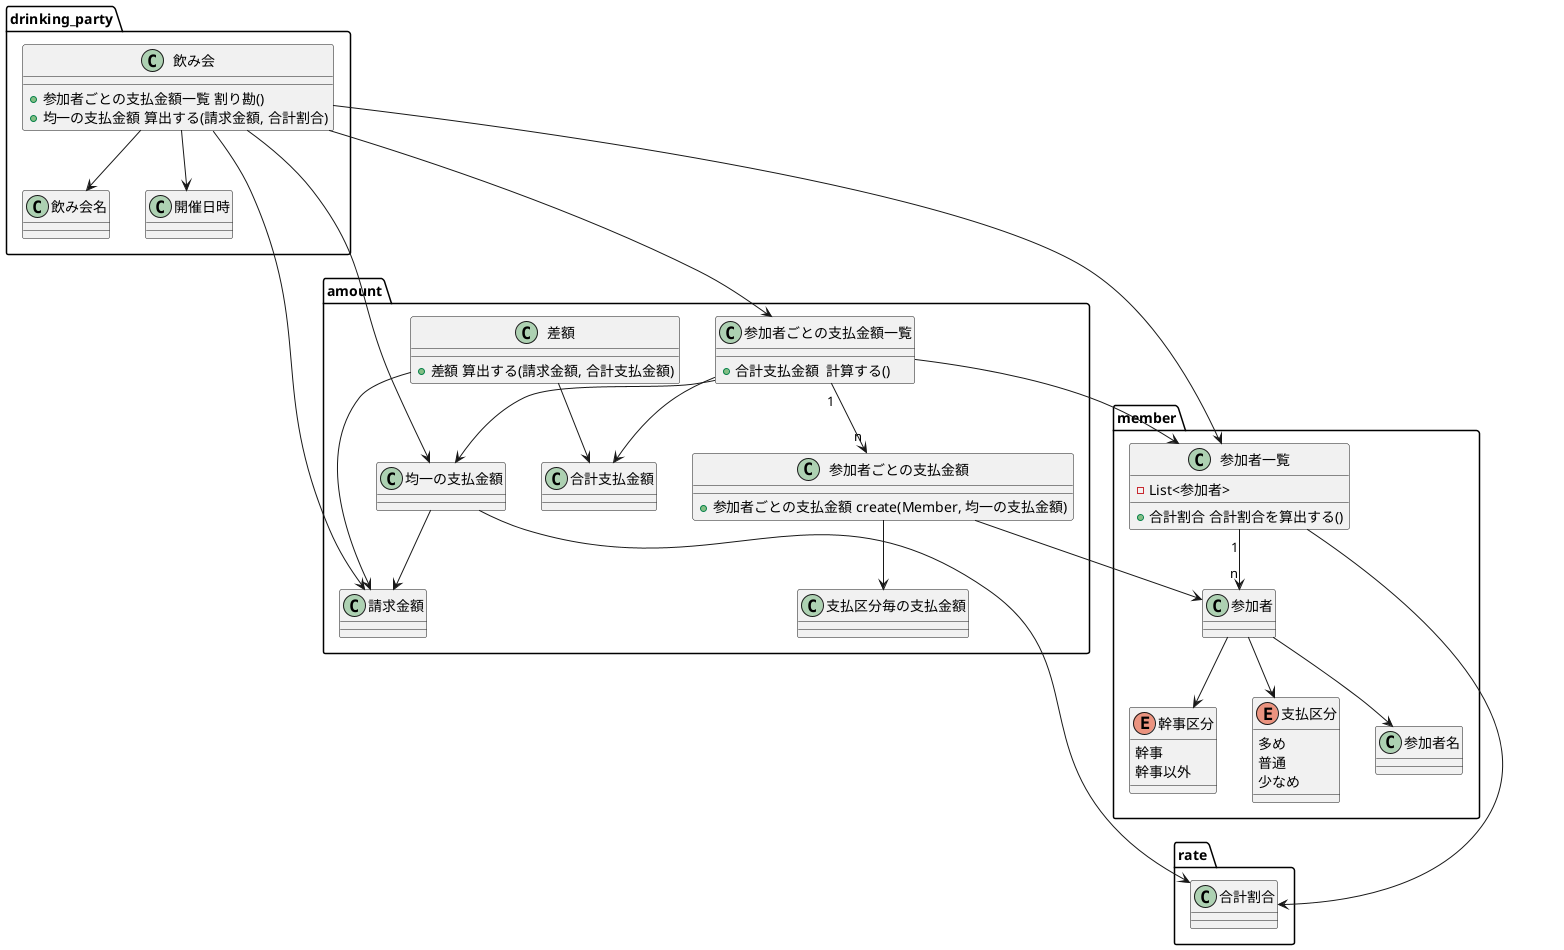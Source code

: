 @startuml

package drinking_party {
    class 飲み会 {
        + 参加者ごとの支払金額一覧 割り勘()
        + 均一の支払金額 算出する(請求金額, 合計割合)
    }
    class 飲み会名 {
    }
    class 開催日時 {
    }

    飲み会 --> 飲み会名
    飲み会 --> 開催日時
}

package member {
    class 参加者一覧 {
        - List<参加者>
        + 合計割合 合計割合を算出する()
    }
    class 参加者名 {
    }
    enum 幹事区分 {
        幹事
        幹事以外
    }
    enum 支払区分 {
        多め
        普通
        少なめ
    }

    参加者一覧 "1" --> "n" 参加者
    参加者 --> 参加者名
    参加者 --> 幹事区分
    参加者 --> 支払区分
}

package rate {
    class 合計割合 {
    }
}


package amount {
    class 請求金額 {
    }
    class 均一の支払金額 {
    }
    class 支払区分毎の支払金額 {
    }
    class 参加者ごとの支払金額 {
        + 参加者ごとの支払金額 create(Member, 均一の支払金額)
    }
    class 参加者ごとの支払金額一覧 {
        + 合計支払金額  計算する()
    }
    class 合計支払金額 {
    }
    class 差額 {
        + 差額 算出する(請求金額, 合計支払金額)
    }

    均一の支払金額 --> 請求金額
    参加者ごとの支払金額 --> 支払区分毎の支払金額
    参加者ごとの支払金額一覧 "1" --> "n" 参加者ごとの支払金額
    参加者ごとの支払金額一覧 --> 合計支払金額
    差額 --> 請求金額
    差額 --> 合計支払金額
}

飲み会 --> 請求金額
飲み会 ---> 参加者ごとの支払金額一覧
飲み会 --> 参加者一覧
飲み会 --> 均一の支払金額

均一の支払金額 ----> 合計割合
参加者一覧 ----> 合計割合

参加者ごとの支払金額一覧 --> 参加者一覧
参加者ごとの支払金額一覧 --> 均一の支払金額

参加者ごとの支払金額 --> 参加者

@enduml